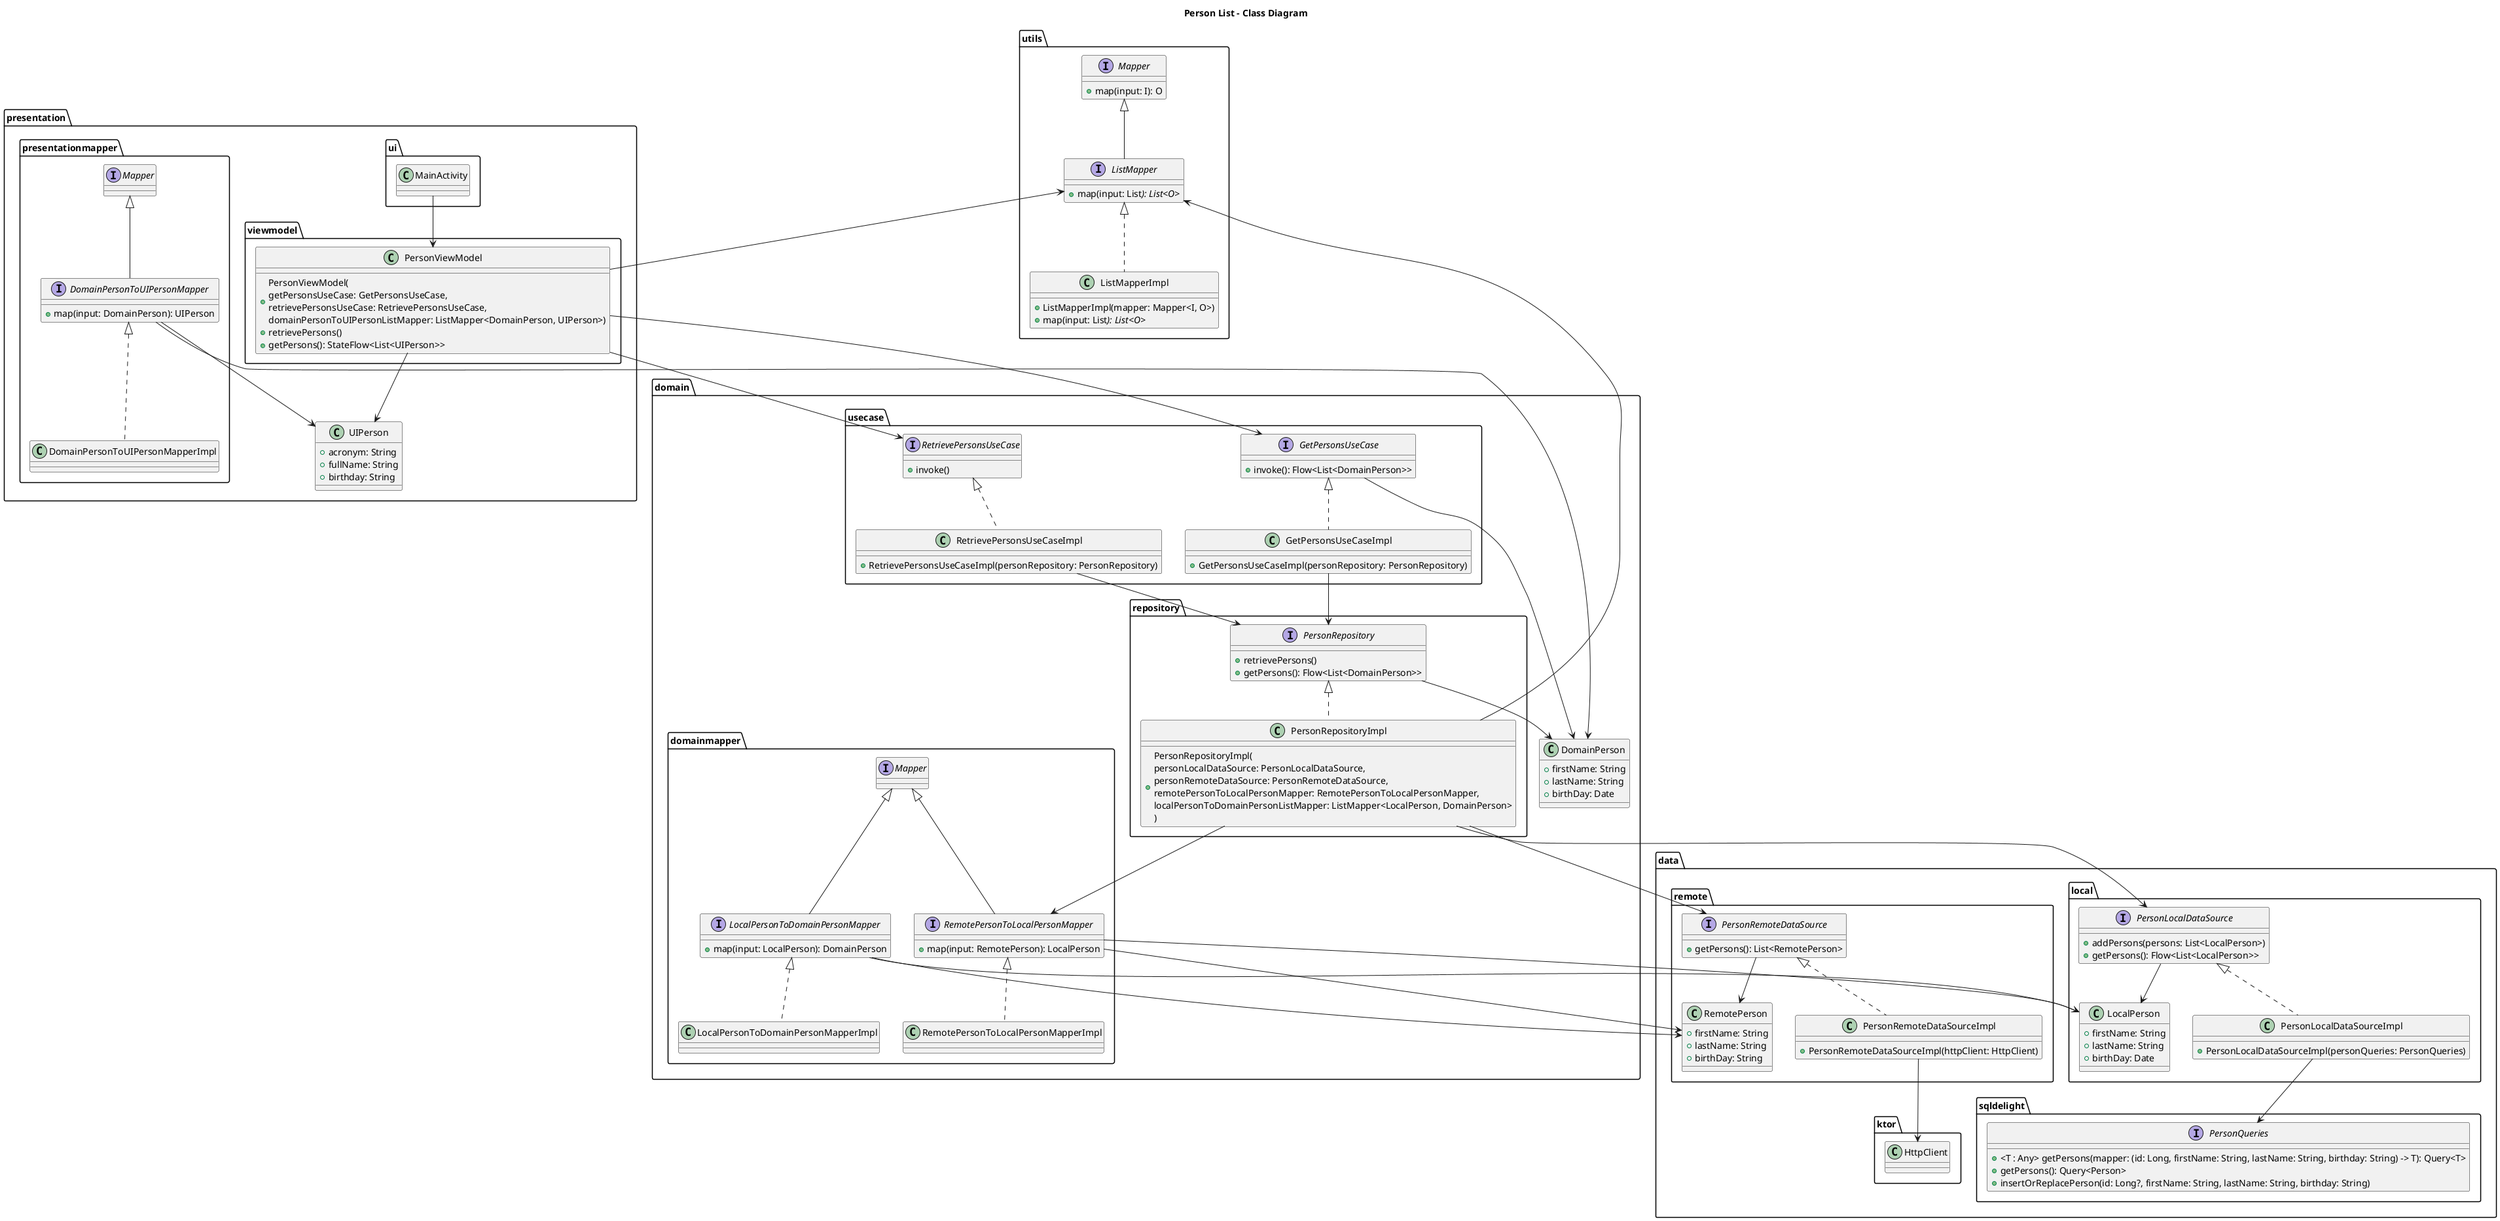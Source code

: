 @startuml

title Person List - Class Diagram

package utils {
interface Mapper {
+ map(input: I): O
}

interface ListMapper implements Mapper {
+ map(input: List<I>): List<O>
}

class ListMapperImpl implements ListMapper {
+ ListMapperImpl(mapper: Mapper<I, O>)
+ map(input: List<I>): List<O>
}
}

package presentation {

package ui {
class MainActivity
}

package viewmodel {
class PersonViewModel {
+ PersonViewModel(\ngetPersonsUseCase: GetPersonsUseCase,\nretrievePersonsUseCase: RetrievePersonsUseCase,\ndomainPersonToUIPersonListMapper: ListMapper<DomainPerson, UIPerson>)
+ retrievePersons()
+ getPersons(): StateFlow<List<UIPerson>>
}
}

package presentationmapper {
interface DomainPersonToUIPersonMapper implements Mapper {
+ map(input: DomainPerson): UIPerson
}

class DomainPersonToUIPersonMapperImpl implements DomainPersonToUIPersonMapper
}

class UIPerson {
+ acronym: String
+ fullName: String
+ birthday: String
}
}

package domain {

package usecase {
interface RetrievePersonsUseCase {
+ invoke()
}

class RetrievePersonsUseCaseImpl implements RetrievePersonsUseCase {
+ RetrievePersonsUseCaseImpl(personRepository: PersonRepository)
}

interface GetPersonsUseCase {
+ invoke(): Flow<List<DomainPerson>>
}

class GetPersonsUseCaseImpl implements GetPersonsUseCase {
+ GetPersonsUseCaseImpl(personRepository: PersonRepository)
}
}

package repository {
interface PersonRepository {
+ retrievePersons()
+ getPersons(): Flow<List<DomainPerson>>
}

class PersonRepositoryImpl implements PersonRepository {
+ PersonRepositoryImpl(\npersonLocalDataSource: PersonLocalDataSource,\npersonRemoteDataSource: PersonRemoteDataSource,\nremotePersonToLocalPersonMapper: RemotePersonToLocalPersonMapper,\nlocalPersonToDomainPersonListMapper: ListMapper<LocalPerson, DomainPerson>\n)
}
}

package domainmapper {
interface RemotePersonToLocalPersonMapper implements Mapper {
+ map(input: RemotePerson): LocalPerson
}

class RemotePersonToLocalPersonMapperImpl implements RemotePersonToLocalPersonMapper

interface LocalPersonToDomainPersonMapper implements Mapper {
+ map(input: LocalPerson): DomainPerson
}

class LocalPersonToDomainPersonMapperImpl implements LocalPersonToDomainPersonMapper
}

class DomainPerson {
+ firstName: String
+ lastName: String
+ birthDay: Date
}
}

package data {

package local {
interface PersonLocalDataSource {
+ addPersons(persons: List<LocalPerson>)
+ getPersons(): Flow<List<LocalPerson>>
}

class PersonLocalDataSourceImpl implements PersonLocalDataSource {
+ PersonLocalDataSourceImpl(personQueries: PersonQueries)
}

class LocalPerson {
+ firstName: String
+ lastName: String
+ birthDay: Date
}
}

package sqldelight {
interface PersonQueries {
+ <T : Any> getPersons(mapper: (id: Long, firstName: String, lastName: String, birthday: String) -> T): Query<T>
+ getPersons(): Query<Person>
+ insertOrReplacePerson(id: Long?, firstName: String, lastName: String, birthday: String)
}
}

package remote {
interface PersonRemoteDataSource {
+ getPersons(): List<RemotePerson>
}

class PersonRemoteDataSourceImpl implements PersonRemoteDataSource {
+ PersonRemoteDataSourceImpl(httpClient: HttpClient)
}

class RemotePerson {
+ firstName: String
+ lastName: String
+ birthDay: String
}
}

package ktor {
class HttpClient
}
}

MainActivity --> PersonViewModel
PersonViewModel --> UIPerson
PersonViewModel --> RetrievePersonsUseCase
PersonViewModel --> GetPersonsUseCase
PersonViewModel -U-> ListMapper
DomainPersonToUIPersonMapper --> UIPerson
RetrievePersonsUseCaseImpl --> PersonRepository
GetPersonsUseCaseImpl --> PersonRepository
GetPersonsUseCase --> DomainPerson
PersonRepository --> DomainPerson
DomainPersonToUIPersonMapper --> DomainPerson
RemotePersonToLocalPersonMapper --> RemotePerson
RemotePersonToLocalPersonMapper --> LocalPerson
LocalPersonToDomainPersonMapper --> RemotePerson
LocalPersonToDomainPersonMapper --> LocalPerson
PersonRepositoryImpl --> PersonLocalDataSource
PersonRepositoryImpl --> PersonRemoteDataSource
PersonRepositoryImpl --> RemotePersonToLocalPersonMapper
PersonRepositoryImpl -U-> ListMapper
PersonLocalDataSource --> LocalPerson
PersonRemoteDataSource --> RemotePerson
PersonLocalDataSourceImpl --> PersonQueries
PersonRemoteDataSourceImpl --> HttpClient

@enduml